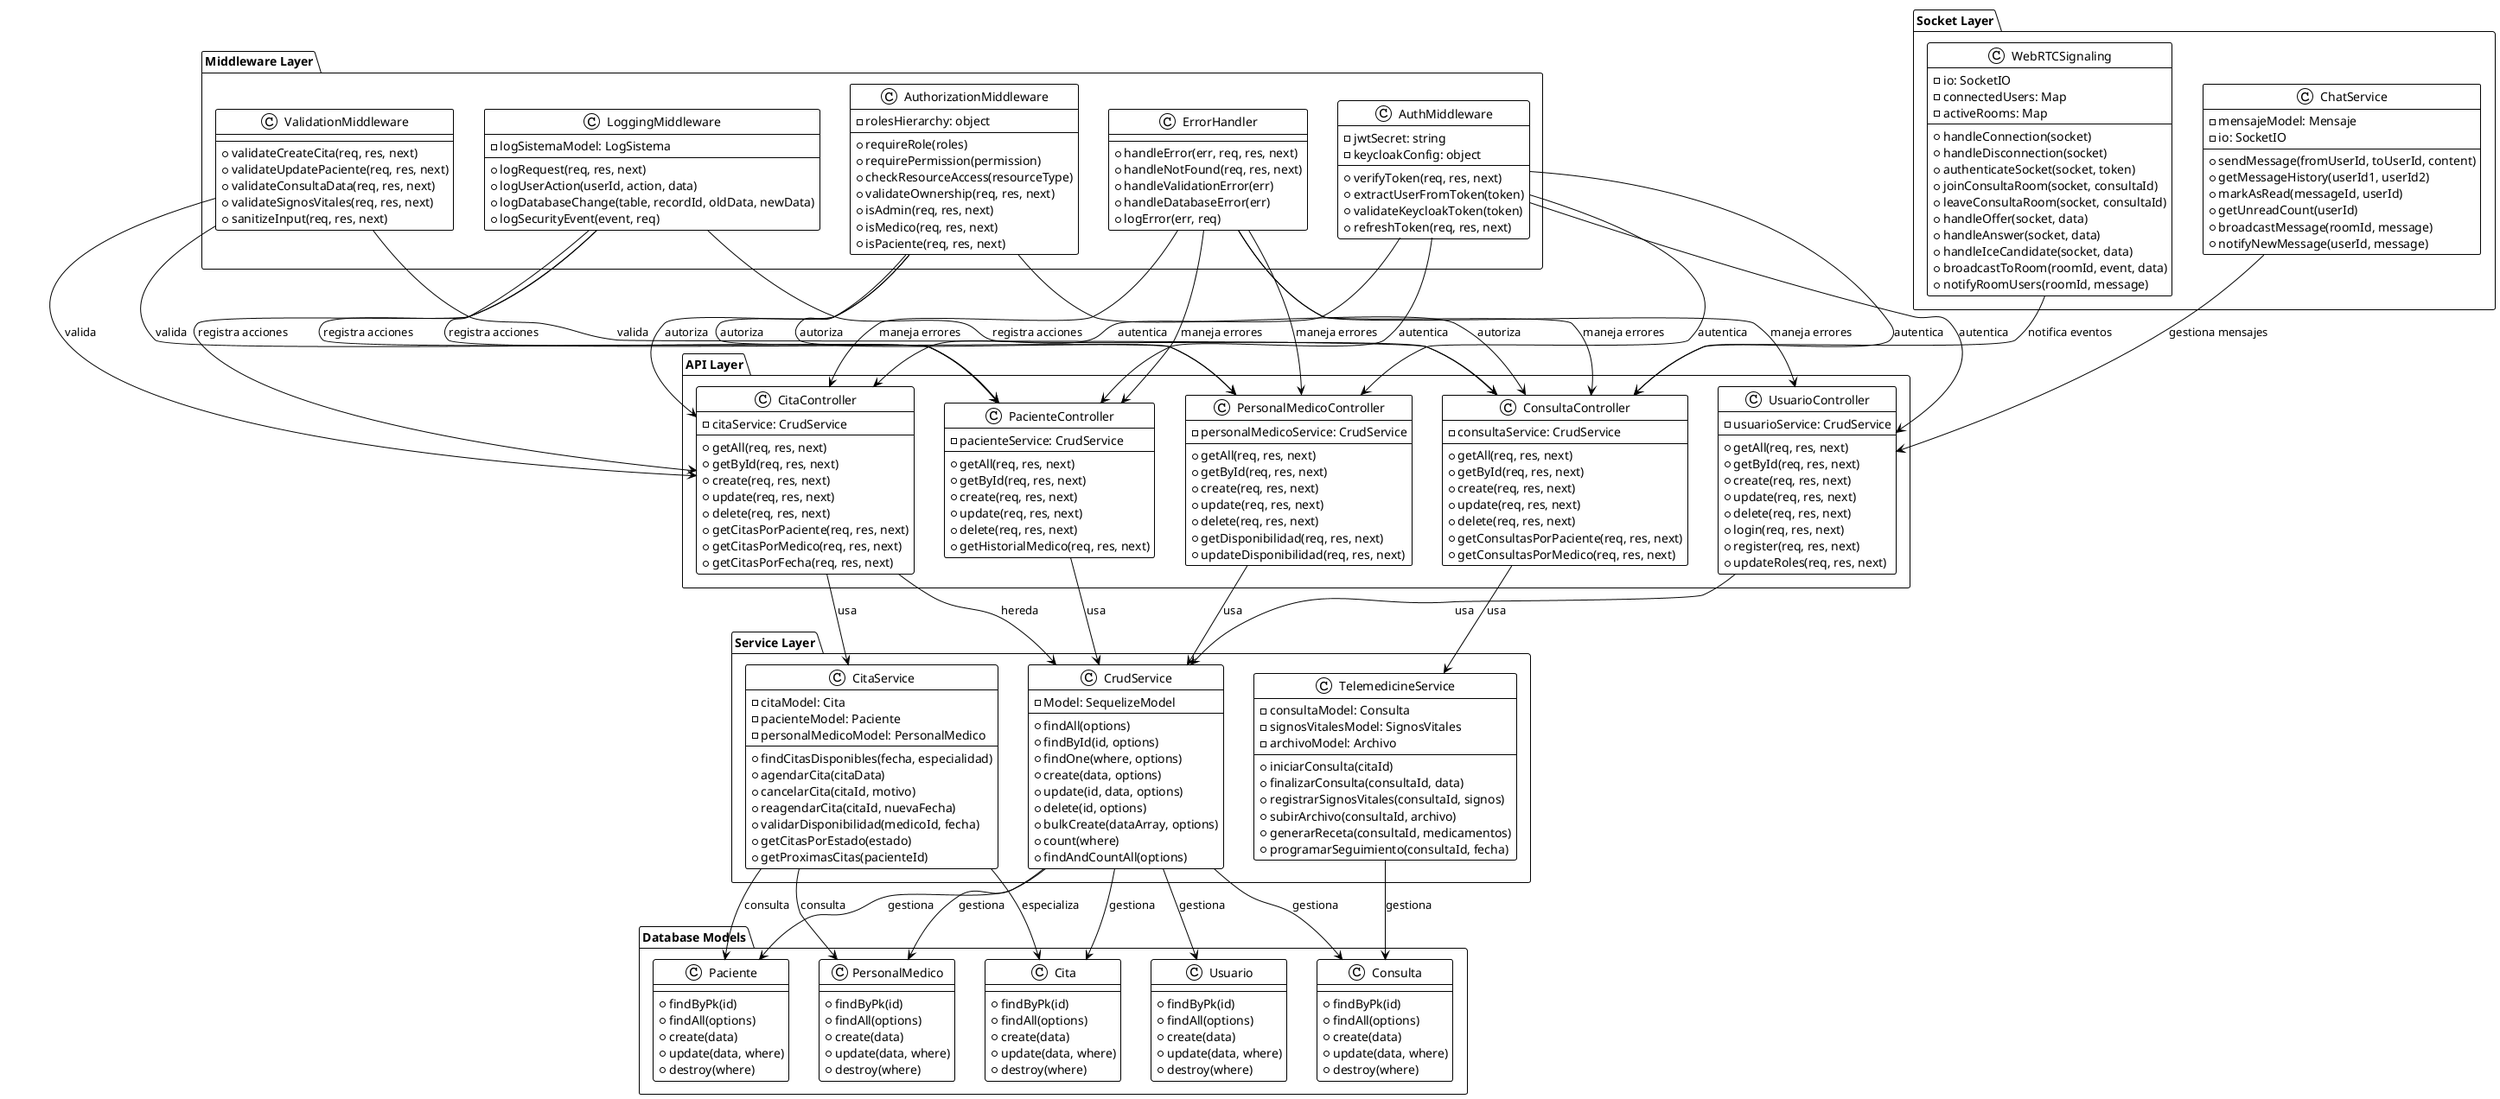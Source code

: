 @startuml ArquitecturaControladores

!theme plain

package "API Layer" {
    
    class CitaController {
        - citaService: CrudService
        --
        + getAll(req, res, next)
        + getById(req, res, next)
        + create(req, res, next)
        + update(req, res, next)
        + delete(req, res, next)
        + getCitasPorPaciente(req, res, next)
        + getCitasPorMedico(req, res, next)
        + getCitasPorFecha(req, res, next)
    }

    class PacienteController {
        - pacienteService: CrudService
        --
        + getAll(req, res, next)
        + getById(req, res, next)
        + create(req, res, next)
        + update(req, res, next)
        + delete(req, res, next)
        + getHistorialMedico(req, res, next)
    }

    class PersonalMedicoController {
        - personalMedicoService: CrudService
        --
        + getAll(req, res, next)
        + getById(req, res, next)
        + create(req, res, next)
        + update(req, res, next)
        + delete(req, res, next)
        + getDisponibilidad(req, res, next)
        + updateDisponibilidad(req, res, next)
    }

    class ConsultaController {
        - consultaService: CrudService
        --
        + getAll(req, res, next)
        + getById(req, res, next)
        + create(req, res, next)
        + update(req, res, next)
        + delete(req, res, next)
        + getConsultasPorPaciente(req, res, next)
        + getConsultasPorMedico(req, res, next)
    }

    class UsuarioController {
        - usuarioService: CrudService
        --
        + getAll(req, res, next)
        + getById(req, res, next)
        + create(req, res, next)
        + update(req, res, next)
        + delete(req, res, next)
        + login(req, res, next)
        + register(req, res, next)
        + updateRoles(req, res, next)
    }
}

package "Service Layer" {
    
    class CrudService {
        - Model: SequelizeModel
        --
        + findAll(options)
        + findById(id, options)
        + findOne(where, options)
        + create(data, options)
        + update(id, data, options)
        + delete(id, options)
        + bulkCreate(dataArray, options)
        + count(where)
        + findAndCountAll(options)
    }

    class CitaService {
        - citaModel: Cita
        - pacienteModel: Paciente
        - personalMedicoModel: PersonalMedico
        --
        + findCitasDisponibles(fecha, especialidad)
        + agendarCita(citaData)
        + cancelarCita(citaId, motivo)
        + reagendarCita(citaId, nuevaFecha)
        + validarDisponibilidad(medicoId, fecha)
        + getCitasPorEstado(estado)
        + getProximasCitas(pacienteId)
    }

    class TelemedicineService {
        - consultaModel: Consulta
        - signosVitalesModel: SignosVitales
        - archivoModel: Archivo
        --
        + iniciarConsulta(citaId)
        + finalizarConsulta(consultaId, data)
        + registrarSignosVitales(consultaId, signos)
        + subirArchivo(consultaId, archivo)
        + generarReceta(consultaId, medicamentos)
        + programarSeguimiento(consultaId, fecha)
    }
}

package "Middleware Layer" {
    
    class AuthMiddleware {
        - jwtSecret: string
        - keycloakConfig: object
        --
        + verifyToken(req, res, next)
        + extractUserFromToken(token)
        + validateKeycloakToken(token)
        + refreshToken(req, res, next)
    }

    class AuthorizationMiddleware {
        - rolesHierarchy: object
        --
        + requireRole(roles)
        + requirePermission(permission)
        + checkResourceAccess(resourceType)
        + validateOwnership(req, res, next)
        + isAdmin(req, res, next)
        + isMedico(req, res, next)
        + isPaciente(req, res, next)
    }

    class ValidationMiddleware {
        --
        + validateCreateCita(req, res, next)
        + validateUpdatePaciente(req, res, next)
        + validateConsultaData(req, res, next)
        + validateSignosVitales(req, res, next)
        + sanitizeInput(req, res, next)
    }

    class ErrorHandler {
        --
        + handleError(err, req, res, next)
        + handleNotFound(req, res, next)
        + handleValidationError(err)
        + handleDatabaseError(err)
        + logError(err, req)
    }

    class LoggingMiddleware {
        - logSistemaModel: LogSistema
        --
        + logRequest(req, res, next)
        + logUserAction(userId, action, data)
        + logDatabaseChange(table, recordId, oldData, newData)
        + logSecurityEvent(event, req)
    }
}

package "Socket Layer" {
    
    class WebRTCSignaling {
        - io: SocketIO
        - connectedUsers: Map
        - activeRooms: Map
        --
        + handleConnection(socket)
        + handleDisconnection(socket)
        + authenticateSocket(socket, token)
        + joinConsultaRoom(socket, consultaId)
        + leaveConsultaRoom(socket, consultaId)
        + handleOffer(socket, data)
        + handleAnswer(socket, data)
        + handleIceCandidate(socket, data)
        + broadcastToRoom(roomId, event, data)
        + notifyRoomUsers(roomId, message)
    }

    class ChatService {
        - mensajeModel: Mensaje
        - io: SocketIO
        --
        + sendMessage(fromUserId, toUserId, content)
        + getMessageHistory(userId1, userId2)
        + markAsRead(messageId, userId)
        + getUnreadCount(userId)
        + broadcastMessage(roomId, message)
        + notifyNewMessage(userId, message)
    }
}

package "Database Models" {
    class Cita {
        + findByPk(id)
        + findAll(options)
        + create(data)
        + update(data, where)
        + destroy(where)
    }

    class Paciente {
        + findByPk(id)
        + findAll(options)
        + create(data)
        + update(data, where)
        + destroy(where)
    }

    class PersonalMedico {
        + findByPk(id)
        + findAll(options)
        + create(data)
        + update(data, where)
        + destroy(where)
    }

    class Consulta {
        + findByPk(id)
        + findAll(options)
        + create(data)
        + update(data, where)
        + destroy(where)
    }

    class Usuario {
        + findByPk(id)
        + findAll(options)
        + create(data)
        + update(data, where)
        + destroy(where)
    }
}

' Relaciones de Controllers con Services
CitaController --> CitaService : "usa"
CitaController --> CrudService : "hereda"
PacienteController --> CrudService : "usa"
PersonalMedicoController --> CrudService : "usa"
ConsultaController --> TelemedicineService : "usa"
UsuarioController --> CrudService : "usa"

' Relaciones de Services con Models
CrudService --> Cita : "gestiona"
CrudService --> Paciente : "gestiona"
CrudService --> PersonalMedico : "gestiona"
CrudService --> Consulta : "gestiona"
CrudService --> Usuario : "gestiona"

CitaService --> Cita : "especializa"
CitaService --> Paciente : "consulta"
CitaService --> PersonalMedico : "consulta"

TelemedicineService --> Consulta : "gestiona"

' Middleware aplicado a Controllers
AuthMiddleware --> CitaController : "autentica"
AuthMiddleware --> PacienteController : "autentica"
AuthMiddleware --> PersonalMedicoController : "autentica"
AuthMiddleware --> ConsultaController : "autentica"
AuthMiddleware --> UsuarioController : "autentica"

AuthorizationMiddleware --> CitaController : "autoriza"
AuthorizationMiddleware --> PacienteController : "autoriza"
AuthorizationMiddleware --> PersonalMedicoController : "autoriza"
AuthorizationMiddleware --> ConsultaController : "autoriza"

ValidationMiddleware --> CitaController : "valida"
ValidationMiddleware --> PacienteController : "valida"
ValidationMiddleware --> ConsultaController : "valida"

ErrorHandler --> CitaController : "maneja errores"
ErrorHandler --> PacienteController : "maneja errores"
ErrorHandler --> PersonalMedicoController : "maneja errores"
ErrorHandler --> ConsultaController : "maneja errores"
ErrorHandler --> UsuarioController : "maneja errores"

LoggingMiddleware --> CitaController : "registra acciones"
LoggingMiddleware --> PacienteController : "registra acciones"
LoggingMiddleware --> PersonalMedicoController : "registra acciones"
LoggingMiddleware --> ConsultaController : "registra acciones"

' Socket connections
WebRTCSignaling --> ConsultaController : "notifica eventos"
ChatService --> UsuarioController : "gestiona mensajes"

@enduml
